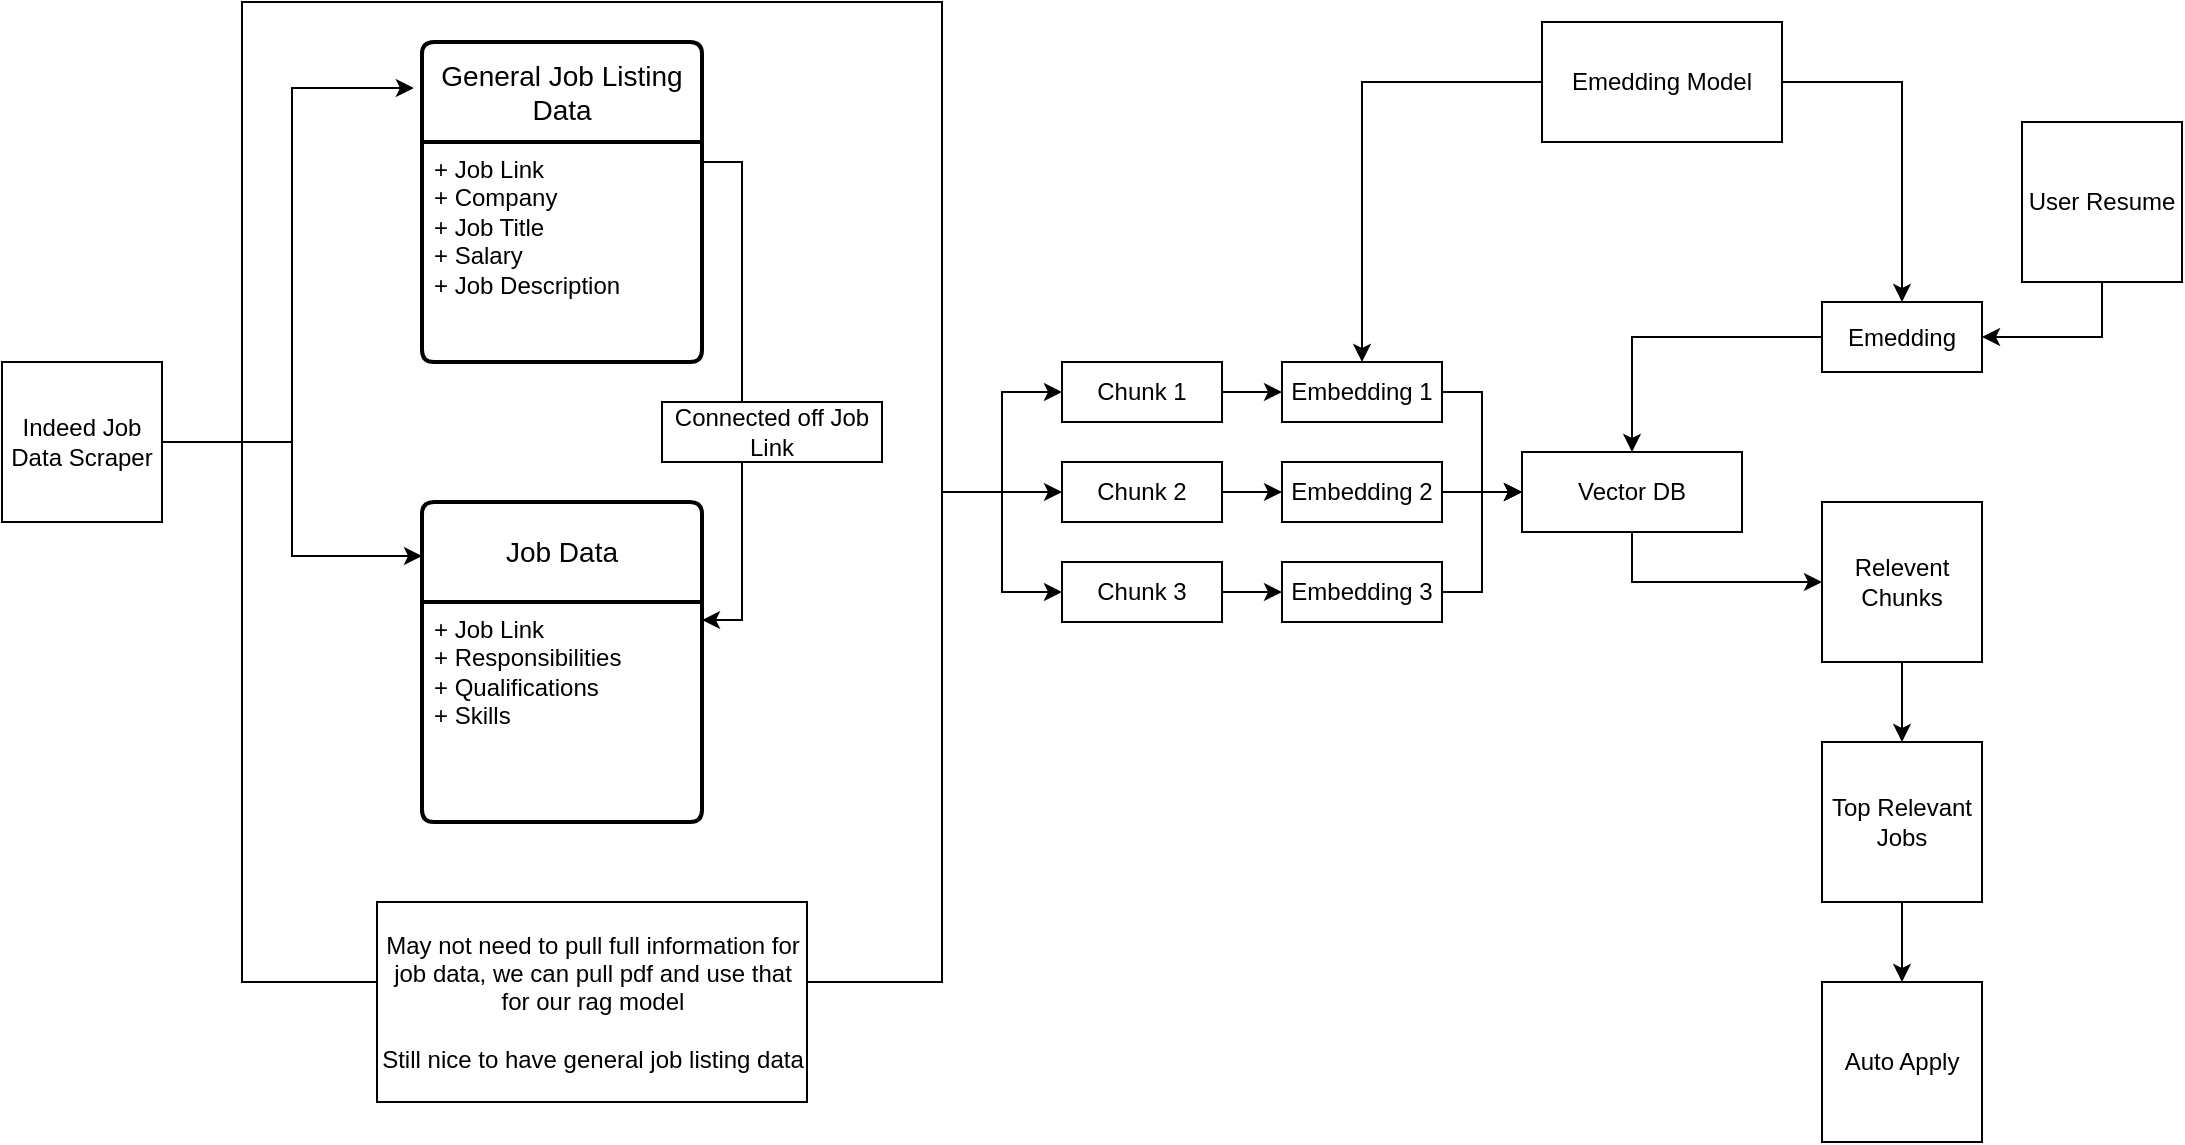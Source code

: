 <mxfile version="24.7.17">
  <diagram name="Page-1" id="SpzJ_nLw1dhWfY-l7lE9">
    <mxGraphModel dx="1159" dy="808" grid="1" gridSize="10" guides="1" tooltips="1" connect="1" arrows="1" fold="1" page="1" pageScale="1" pageWidth="850" pageHeight="1100" math="0" shadow="0">
      <root>
        <mxCell id="0" />
        <mxCell id="1" parent="0" />
        <mxCell id="LD1xmTmmviFCs9YbiX1h-50" style="edgeStyle=orthogonalEdgeStyle;rounded=0;orthogonalLoop=1;jettySize=auto;html=1;exitX=1;exitY=0.5;exitDx=0;exitDy=0;entryX=0;entryY=0.5;entryDx=0;entryDy=0;" edge="1" parent="1" source="LD1xmTmmviFCs9YbiX1h-45" target="LD1xmTmmviFCs9YbiX1h-47">
          <mxGeometry relative="1" as="geometry" />
        </mxCell>
        <mxCell id="LD1xmTmmviFCs9YbiX1h-51" style="edgeStyle=orthogonalEdgeStyle;rounded=0;orthogonalLoop=1;jettySize=auto;html=1;exitX=1;exitY=0.5;exitDx=0;exitDy=0;entryX=0;entryY=0.5;entryDx=0;entryDy=0;" edge="1" parent="1" source="LD1xmTmmviFCs9YbiX1h-45" target="LD1xmTmmviFCs9YbiX1h-48">
          <mxGeometry relative="1" as="geometry" />
        </mxCell>
        <mxCell id="LD1xmTmmviFCs9YbiX1h-52" style="edgeStyle=orthogonalEdgeStyle;rounded=0;orthogonalLoop=1;jettySize=auto;html=1;exitX=1;exitY=0.5;exitDx=0;exitDy=0;entryX=0;entryY=0.5;entryDx=0;entryDy=0;" edge="1" parent="1" source="LD1xmTmmviFCs9YbiX1h-45" target="LD1xmTmmviFCs9YbiX1h-49">
          <mxGeometry relative="1" as="geometry" />
        </mxCell>
        <mxCell id="LD1xmTmmviFCs9YbiX1h-45" value="" style="rounded=0;whiteSpace=wrap;html=1;" vertex="1" parent="1">
          <mxGeometry x="140" y="10" width="350" height="490" as="geometry" />
        </mxCell>
        <mxCell id="LD1xmTmmviFCs9YbiX1h-1" value="Indeed Job Data Scraper" style="whiteSpace=wrap;html=1;aspect=fixed;" vertex="1" parent="1">
          <mxGeometry x="20" y="190" width="80" height="80" as="geometry" />
        </mxCell>
        <mxCell id="LD1xmTmmviFCs9YbiX1h-6" value="General Job Listing Data" style="swimlane;childLayout=stackLayout;horizontal=1;startSize=50;horizontalStack=0;rounded=1;fontSize=14;fontStyle=0;strokeWidth=2;resizeParent=0;resizeLast=1;shadow=0;dashed=0;align=center;arcSize=4;whiteSpace=wrap;html=1;" vertex="1" parent="1">
          <mxGeometry x="230" y="30" width="140" height="160" as="geometry" />
        </mxCell>
        <mxCell id="LD1xmTmmviFCs9YbiX1h-7" value="+ Job Link&lt;div&gt;+ Company&lt;/div&gt;&lt;div&gt;+ Job Title&lt;/div&gt;&lt;div&gt;+ Salary&lt;/div&gt;&lt;div&gt;+ Job Description&lt;/div&gt;" style="align=left;strokeColor=none;fillColor=none;spacingLeft=4;fontSize=12;verticalAlign=top;resizable=0;rotatable=0;part=1;html=1;" vertex="1" parent="LD1xmTmmviFCs9YbiX1h-6">
          <mxGeometry y="50" width="140" height="110" as="geometry" />
        </mxCell>
        <mxCell id="LD1xmTmmviFCs9YbiX1h-9" style="edgeStyle=orthogonalEdgeStyle;rounded=0;orthogonalLoop=1;jettySize=auto;html=1;exitX=0.5;exitY=1;exitDx=0;exitDy=0;" edge="1" parent="LD1xmTmmviFCs9YbiX1h-6" source="LD1xmTmmviFCs9YbiX1h-7" target="LD1xmTmmviFCs9YbiX1h-7">
          <mxGeometry relative="1" as="geometry" />
        </mxCell>
        <mxCell id="LD1xmTmmviFCs9YbiX1h-10" value="Job Data" style="swimlane;childLayout=stackLayout;horizontal=1;startSize=50;horizontalStack=0;rounded=1;fontSize=14;fontStyle=0;strokeWidth=2;resizeParent=0;resizeLast=1;shadow=0;dashed=0;align=center;arcSize=4;whiteSpace=wrap;html=1;" vertex="1" parent="1">
          <mxGeometry x="230" y="260" width="140" height="160" as="geometry" />
        </mxCell>
        <mxCell id="LD1xmTmmviFCs9YbiX1h-11" value="+ Job Link&lt;div&gt;+ Responsibilities&lt;/div&gt;&lt;div&gt;+ Qualifications&lt;/div&gt;&lt;div&gt;+ Skills&lt;/div&gt;" style="align=left;strokeColor=none;fillColor=none;spacingLeft=4;fontSize=12;verticalAlign=top;resizable=0;rotatable=0;part=1;html=1;" vertex="1" parent="LD1xmTmmviFCs9YbiX1h-10">
          <mxGeometry y="50" width="140" height="110" as="geometry" />
        </mxCell>
        <mxCell id="LD1xmTmmviFCs9YbiX1h-12" style="edgeStyle=orthogonalEdgeStyle;rounded=0;orthogonalLoop=1;jettySize=auto;html=1;exitX=0.5;exitY=1;exitDx=0;exitDy=0;" edge="1" parent="LD1xmTmmviFCs9YbiX1h-10" source="LD1xmTmmviFCs9YbiX1h-11" target="LD1xmTmmviFCs9YbiX1h-11">
          <mxGeometry relative="1" as="geometry" />
        </mxCell>
        <mxCell id="LD1xmTmmviFCs9YbiX1h-16" style="edgeStyle=orthogonalEdgeStyle;rounded=0;orthogonalLoop=1;jettySize=auto;html=1;exitX=1;exitY=0;exitDx=0;exitDy=0;entryX=1;entryY=0.082;entryDx=0;entryDy=0;entryPerimeter=0;" edge="1" parent="1" source="LD1xmTmmviFCs9YbiX1h-7" target="LD1xmTmmviFCs9YbiX1h-11">
          <mxGeometry relative="1" as="geometry">
            <Array as="points">
              <mxPoint x="370" y="90" />
              <mxPoint x="390" y="90" />
              <mxPoint x="390" y="319" />
            </Array>
          </mxGeometry>
        </mxCell>
        <mxCell id="LD1xmTmmviFCs9YbiX1h-17" value="Connected off Job Link" style="rounded=0;whiteSpace=wrap;html=1;" vertex="1" parent="1">
          <mxGeometry x="350" y="210" width="110" height="30" as="geometry" />
        </mxCell>
        <mxCell id="LD1xmTmmviFCs9YbiX1h-19" style="edgeStyle=orthogonalEdgeStyle;rounded=0;orthogonalLoop=1;jettySize=auto;html=1;exitX=1;exitY=0.5;exitDx=0;exitDy=0;entryX=-0.029;entryY=0.144;entryDx=0;entryDy=0;entryPerimeter=0;" edge="1" parent="1" source="LD1xmTmmviFCs9YbiX1h-1" target="LD1xmTmmviFCs9YbiX1h-6">
          <mxGeometry relative="1" as="geometry" />
        </mxCell>
        <mxCell id="LD1xmTmmviFCs9YbiX1h-20" style="edgeStyle=orthogonalEdgeStyle;rounded=0;orthogonalLoop=1;jettySize=auto;html=1;exitX=1;exitY=0.5;exitDx=0;exitDy=0;entryX=0;entryY=0.169;entryDx=0;entryDy=0;entryPerimeter=0;" edge="1" parent="1" source="LD1xmTmmviFCs9YbiX1h-1" target="LD1xmTmmviFCs9YbiX1h-10">
          <mxGeometry relative="1" as="geometry" />
        </mxCell>
        <mxCell id="LD1xmTmmviFCs9YbiX1h-68" style="edgeStyle=orthogonalEdgeStyle;rounded=0;orthogonalLoop=1;jettySize=auto;html=1;exitX=0.5;exitY=1;exitDx=0;exitDy=0;entryX=1;entryY=0.5;entryDx=0;entryDy=0;" edge="1" parent="1" source="LD1xmTmmviFCs9YbiX1h-23" target="LD1xmTmmviFCs9YbiX1h-66">
          <mxGeometry relative="1" as="geometry" />
        </mxCell>
        <mxCell id="LD1xmTmmviFCs9YbiX1h-23" value="User Resume" style="whiteSpace=wrap;html=1;aspect=fixed;" vertex="1" parent="1">
          <mxGeometry x="1030" y="70" width="80" height="80" as="geometry" />
        </mxCell>
        <mxCell id="LD1xmTmmviFCs9YbiX1h-37" style="edgeStyle=orthogonalEdgeStyle;rounded=0;orthogonalLoop=1;jettySize=auto;html=1;exitX=0.5;exitY=1;exitDx=0;exitDy=0;entryX=0;entryY=0.5;entryDx=0;entryDy=0;" edge="1" parent="1" source="LD1xmTmmviFCs9YbiX1h-34" target="LD1xmTmmviFCs9YbiX1h-36">
          <mxGeometry relative="1" as="geometry" />
        </mxCell>
        <mxCell id="LD1xmTmmviFCs9YbiX1h-34" value="Vector DB" style="rounded=0;whiteSpace=wrap;html=1;" vertex="1" parent="1">
          <mxGeometry x="780" y="235" width="110" height="40" as="geometry" />
        </mxCell>
        <mxCell id="LD1xmTmmviFCs9YbiX1h-41" style="edgeStyle=orthogonalEdgeStyle;rounded=0;orthogonalLoop=1;jettySize=auto;html=1;exitX=0.5;exitY=1;exitDx=0;exitDy=0;" edge="1" parent="1" source="LD1xmTmmviFCs9YbiX1h-36" target="LD1xmTmmviFCs9YbiX1h-40">
          <mxGeometry relative="1" as="geometry" />
        </mxCell>
        <mxCell id="LD1xmTmmviFCs9YbiX1h-36" value="Relevent Chunks" style="whiteSpace=wrap;html=1;aspect=fixed;" vertex="1" parent="1">
          <mxGeometry x="930" y="260" width="80" height="80" as="geometry" />
        </mxCell>
        <mxCell id="LD1xmTmmviFCs9YbiX1h-43" style="edgeStyle=orthogonalEdgeStyle;rounded=0;orthogonalLoop=1;jettySize=auto;html=1;exitX=0.5;exitY=1;exitDx=0;exitDy=0;entryX=0.5;entryY=0;entryDx=0;entryDy=0;" edge="1" parent="1" source="LD1xmTmmviFCs9YbiX1h-40" target="LD1xmTmmviFCs9YbiX1h-42">
          <mxGeometry relative="1" as="geometry" />
        </mxCell>
        <mxCell id="LD1xmTmmviFCs9YbiX1h-40" value="Top Relevant Jobs" style="whiteSpace=wrap;html=1;aspect=fixed;" vertex="1" parent="1">
          <mxGeometry x="930" y="380" width="80" height="80" as="geometry" />
        </mxCell>
        <mxCell id="LD1xmTmmviFCs9YbiX1h-42" value="Auto Apply" style="whiteSpace=wrap;html=1;aspect=fixed;" vertex="1" parent="1">
          <mxGeometry x="930" y="500" width="80" height="80" as="geometry" />
        </mxCell>
        <mxCell id="LD1xmTmmviFCs9YbiX1h-46" value="May not need to pull full information for job data, we can pull pdf and use that for our rag model&lt;div&gt;&lt;br&gt;&lt;/div&gt;&lt;div&gt;Still nice to have general job listing data&lt;/div&gt;" style="rounded=0;whiteSpace=wrap;html=1;" vertex="1" parent="1">
          <mxGeometry x="207.5" y="460" width="215" height="100" as="geometry" />
        </mxCell>
        <mxCell id="LD1xmTmmviFCs9YbiX1h-56" style="edgeStyle=orthogonalEdgeStyle;rounded=0;orthogonalLoop=1;jettySize=auto;html=1;exitX=1;exitY=0.5;exitDx=0;exitDy=0;entryX=0;entryY=0.5;entryDx=0;entryDy=0;" edge="1" parent="1" source="LD1xmTmmviFCs9YbiX1h-47" target="LD1xmTmmviFCs9YbiX1h-53">
          <mxGeometry relative="1" as="geometry" />
        </mxCell>
        <mxCell id="LD1xmTmmviFCs9YbiX1h-47" value="Chunk 1" style="rounded=0;whiteSpace=wrap;html=1;" vertex="1" parent="1">
          <mxGeometry x="550" y="190" width="80" height="30" as="geometry" />
        </mxCell>
        <mxCell id="LD1xmTmmviFCs9YbiX1h-57" style="edgeStyle=orthogonalEdgeStyle;rounded=0;orthogonalLoop=1;jettySize=auto;html=1;exitX=1;exitY=0.5;exitDx=0;exitDy=0;entryX=0;entryY=0.5;entryDx=0;entryDy=0;" edge="1" parent="1" source="LD1xmTmmviFCs9YbiX1h-48" target="LD1xmTmmviFCs9YbiX1h-54">
          <mxGeometry relative="1" as="geometry" />
        </mxCell>
        <mxCell id="LD1xmTmmviFCs9YbiX1h-48" value="Chunk 2" style="rounded=0;whiteSpace=wrap;html=1;" vertex="1" parent="1">
          <mxGeometry x="550" y="240" width="80" height="30" as="geometry" />
        </mxCell>
        <mxCell id="LD1xmTmmviFCs9YbiX1h-58" style="edgeStyle=orthogonalEdgeStyle;rounded=0;orthogonalLoop=1;jettySize=auto;html=1;exitX=1;exitY=0.5;exitDx=0;exitDy=0;entryX=0;entryY=0.5;entryDx=0;entryDy=0;" edge="1" parent="1" source="LD1xmTmmviFCs9YbiX1h-49" target="LD1xmTmmviFCs9YbiX1h-55">
          <mxGeometry relative="1" as="geometry" />
        </mxCell>
        <mxCell id="LD1xmTmmviFCs9YbiX1h-49" value="Chunk 3" style="rounded=0;whiteSpace=wrap;html=1;" vertex="1" parent="1">
          <mxGeometry x="550" y="290" width="80" height="30" as="geometry" />
        </mxCell>
        <mxCell id="LD1xmTmmviFCs9YbiX1h-59" style="edgeStyle=orthogonalEdgeStyle;rounded=0;orthogonalLoop=1;jettySize=auto;html=1;exitX=1;exitY=0.5;exitDx=0;exitDy=0;entryX=0;entryY=0.5;entryDx=0;entryDy=0;" edge="1" parent="1" source="LD1xmTmmviFCs9YbiX1h-53" target="LD1xmTmmviFCs9YbiX1h-34">
          <mxGeometry relative="1" as="geometry" />
        </mxCell>
        <mxCell id="LD1xmTmmviFCs9YbiX1h-53" value="Embedding 1" style="rounded=0;whiteSpace=wrap;html=1;" vertex="1" parent="1">
          <mxGeometry x="660" y="190" width="80" height="30" as="geometry" />
        </mxCell>
        <mxCell id="LD1xmTmmviFCs9YbiX1h-60" style="edgeStyle=orthogonalEdgeStyle;rounded=0;orthogonalLoop=1;jettySize=auto;html=1;exitX=1;exitY=0.5;exitDx=0;exitDy=0;" edge="1" parent="1" source="LD1xmTmmviFCs9YbiX1h-54">
          <mxGeometry relative="1" as="geometry">
            <mxPoint x="780" y="255" as="targetPoint" />
          </mxGeometry>
        </mxCell>
        <mxCell id="LD1xmTmmviFCs9YbiX1h-54" value="Embedding 2" style="rounded=0;whiteSpace=wrap;html=1;" vertex="1" parent="1">
          <mxGeometry x="660" y="240" width="80" height="30" as="geometry" />
        </mxCell>
        <mxCell id="LD1xmTmmviFCs9YbiX1h-62" style="edgeStyle=orthogonalEdgeStyle;rounded=0;orthogonalLoop=1;jettySize=auto;html=1;exitX=1;exitY=0.5;exitDx=0;exitDy=0;entryX=0;entryY=0.5;entryDx=0;entryDy=0;" edge="1" parent="1" source="LD1xmTmmviFCs9YbiX1h-55" target="LD1xmTmmviFCs9YbiX1h-34">
          <mxGeometry relative="1" as="geometry" />
        </mxCell>
        <mxCell id="LD1xmTmmviFCs9YbiX1h-55" value="Embedding 3" style="rounded=0;whiteSpace=wrap;html=1;" vertex="1" parent="1">
          <mxGeometry x="660" y="290" width="80" height="30" as="geometry" />
        </mxCell>
        <mxCell id="LD1xmTmmviFCs9YbiX1h-64" style="edgeStyle=orthogonalEdgeStyle;rounded=0;orthogonalLoop=1;jettySize=auto;html=1;exitX=0;exitY=0.5;exitDx=0;exitDy=0;entryX=0.5;entryY=0;entryDx=0;entryDy=0;" edge="1" parent="1" source="LD1xmTmmviFCs9YbiX1h-63" target="LD1xmTmmviFCs9YbiX1h-53">
          <mxGeometry relative="1" as="geometry" />
        </mxCell>
        <mxCell id="LD1xmTmmviFCs9YbiX1h-67" style="edgeStyle=orthogonalEdgeStyle;rounded=0;orthogonalLoop=1;jettySize=auto;html=1;exitX=1;exitY=0.5;exitDx=0;exitDy=0;entryX=0.5;entryY=0;entryDx=0;entryDy=0;" edge="1" parent="1" source="LD1xmTmmviFCs9YbiX1h-63" target="LD1xmTmmviFCs9YbiX1h-66">
          <mxGeometry relative="1" as="geometry" />
        </mxCell>
        <mxCell id="LD1xmTmmviFCs9YbiX1h-63" value="Emedding Model" style="rounded=0;whiteSpace=wrap;html=1;" vertex="1" parent="1">
          <mxGeometry x="790" y="20" width="120" height="60" as="geometry" />
        </mxCell>
        <mxCell id="LD1xmTmmviFCs9YbiX1h-70" style="edgeStyle=orthogonalEdgeStyle;rounded=0;orthogonalLoop=1;jettySize=auto;html=1;exitX=0;exitY=0.5;exitDx=0;exitDy=0;entryX=0.5;entryY=0;entryDx=0;entryDy=0;" edge="1" parent="1" source="LD1xmTmmviFCs9YbiX1h-66" target="LD1xmTmmviFCs9YbiX1h-34">
          <mxGeometry relative="1" as="geometry" />
        </mxCell>
        <mxCell id="LD1xmTmmviFCs9YbiX1h-66" value="Emedding" style="rounded=0;whiteSpace=wrap;html=1;" vertex="1" parent="1">
          <mxGeometry x="930" y="160" width="80" height="35" as="geometry" />
        </mxCell>
      </root>
    </mxGraphModel>
  </diagram>
</mxfile>
